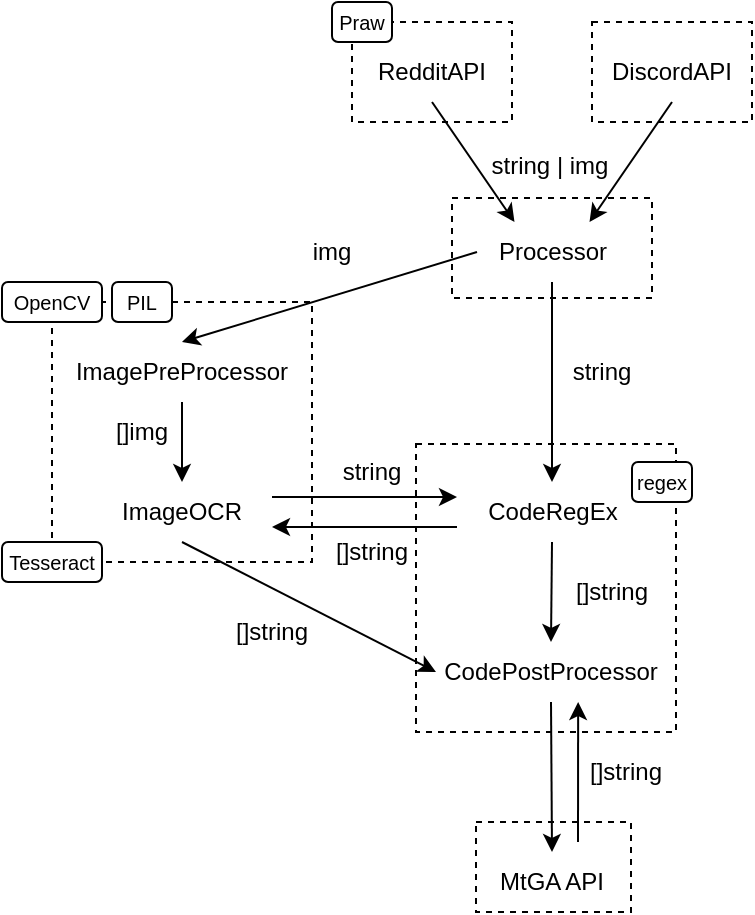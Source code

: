 <mxfile version="23.0.2" type="device">
  <diagram name="Página-1" id="r-aXSgcU5JBEbpTMIJgD">
    <mxGraphModel dx="1481" dy="468" grid="1" gridSize="10" guides="1" tooltips="1" connect="1" arrows="1" fold="1" page="1" pageScale="1" pageWidth="827" pageHeight="1169" math="0" shadow="0">
      <root>
        <mxCell id="0" />
        <mxCell id="1" parent="0" />
        <mxCell id="aUhPIjR5X9QtuwryqMT6-56" value="" style="rounded=0;whiteSpace=wrap;html=1;dashed=1;fillColor=none;" vertex="1" parent="1">
          <mxGeometry x="210" y="188" width="100" height="50" as="geometry" />
        </mxCell>
        <mxCell id="aUhPIjR5X9QtuwryqMT6-41" value="" style="rounded=0;whiteSpace=wrap;html=1;dashed=1;fillColor=none;" vertex="1" parent="1">
          <mxGeometry x="192" y="311" width="130" height="144" as="geometry" />
        </mxCell>
        <mxCell id="aUhPIjR5X9QtuwryqMT6-33" value="" style="rounded=0;whiteSpace=wrap;html=1;dashed=1;fillColor=none;" vertex="1" parent="1">
          <mxGeometry x="222" y="500" width="77.5" height="45" as="geometry" />
        </mxCell>
        <mxCell id="aUhPIjR5X9QtuwryqMT6-27" value="" style="rounded=0;whiteSpace=wrap;html=1;dashed=1;fillColor=none;" vertex="1" parent="1">
          <mxGeometry x="10" y="240" width="130" height="130" as="geometry" />
        </mxCell>
        <mxCell id="aUhPIjR5X9QtuwryqMT6-1" value="RedditAPI" style="text;html=1;strokeColor=none;fillColor=none;align=center;verticalAlign=middle;whiteSpace=wrap;rounded=0;" vertex="1" parent="1">
          <mxGeometry x="170" y="110" width="60" height="30" as="geometry" />
        </mxCell>
        <mxCell id="aUhPIjR5X9QtuwryqMT6-2" value="DiscordAPI" style="text;html=1;strokeColor=none;fillColor=none;align=center;verticalAlign=middle;whiteSpace=wrap;rounded=0;" vertex="1" parent="1">
          <mxGeometry x="290" y="110" width="60" height="30" as="geometry" />
        </mxCell>
        <mxCell id="aUhPIjR5X9QtuwryqMT6-3" value="Processor" style="text;html=1;strokeColor=none;fillColor=none;align=center;verticalAlign=middle;whiteSpace=wrap;rounded=0;" vertex="1" parent="1">
          <mxGeometry x="222.5" y="200" width="75" height="30" as="geometry" />
        </mxCell>
        <mxCell id="aUhPIjR5X9QtuwryqMT6-4" value="CodeRegEx" style="text;html=1;strokeColor=none;fillColor=none;align=center;verticalAlign=middle;whiteSpace=wrap;rounded=0;" vertex="1" parent="1">
          <mxGeometry x="212.5" y="330" width="95" height="30" as="geometry" />
        </mxCell>
        <mxCell id="aUhPIjR5X9QtuwryqMT6-6" value="ImagePreProcessor" style="text;html=1;strokeColor=none;fillColor=none;align=center;verticalAlign=middle;whiteSpace=wrap;rounded=0;" vertex="1" parent="1">
          <mxGeometry x="20" y="260" width="110" height="30" as="geometry" />
        </mxCell>
        <mxCell id="aUhPIjR5X9QtuwryqMT6-7" value="ImageOCR" style="text;html=1;strokeColor=none;fillColor=none;align=center;verticalAlign=middle;whiteSpace=wrap;rounded=0;" vertex="1" parent="1">
          <mxGeometry x="30" y="330" width="90" height="30" as="geometry" />
        </mxCell>
        <mxCell id="aUhPIjR5X9QtuwryqMT6-8" value="CodePostProcessor" style="text;html=1;strokeColor=none;fillColor=none;align=center;verticalAlign=middle;whiteSpace=wrap;rounded=0;" vertex="1" parent="1">
          <mxGeometry x="202" y="410" width="115" height="30" as="geometry" />
        </mxCell>
        <mxCell id="aUhPIjR5X9QtuwryqMT6-9" value="MtGA API" style="text;html=1;strokeColor=none;fillColor=none;align=center;verticalAlign=middle;whiteSpace=wrap;rounded=0;" vertex="1" parent="1">
          <mxGeometry x="230" y="515" width="60" height="30" as="geometry" />
        </mxCell>
        <mxCell id="aUhPIjR5X9QtuwryqMT6-10" value="" style="endArrow=classic;html=1;rounded=0;exitX=0.5;exitY=1;exitDx=0;exitDy=0;entryX=0.25;entryY=0;entryDx=0;entryDy=0;" edge="1" parent="1" source="aUhPIjR5X9QtuwryqMT6-1" target="aUhPIjR5X9QtuwryqMT6-3">
          <mxGeometry width="50" height="50" relative="1" as="geometry">
            <mxPoint x="390" y="360" as="sourcePoint" />
            <mxPoint x="245" y="180" as="targetPoint" />
          </mxGeometry>
        </mxCell>
        <mxCell id="aUhPIjR5X9QtuwryqMT6-11" value="" style="endArrow=classic;html=1;rounded=0;exitX=0.5;exitY=1;exitDx=0;exitDy=0;entryX=0.75;entryY=0;entryDx=0;entryDy=0;" edge="1" parent="1" source="aUhPIjR5X9QtuwryqMT6-2" target="aUhPIjR5X9QtuwryqMT6-3">
          <mxGeometry width="50" height="50" relative="1" as="geometry">
            <mxPoint x="190" y="160" as="sourcePoint" />
            <mxPoint x="280" y="180" as="targetPoint" />
          </mxGeometry>
        </mxCell>
        <mxCell id="aUhPIjR5X9QtuwryqMT6-12" value="" style="endArrow=classic;html=1;rounded=0;exitX=0.5;exitY=1;exitDx=0;exitDy=0;entryX=0.5;entryY=0;entryDx=0;entryDy=0;" edge="1" parent="1" source="aUhPIjR5X9QtuwryqMT6-3" target="aUhPIjR5X9QtuwryqMT6-4">
          <mxGeometry width="50" height="50" relative="1" as="geometry">
            <mxPoint x="390" y="400" as="sourcePoint" />
            <mxPoint x="440" y="350" as="targetPoint" />
          </mxGeometry>
        </mxCell>
        <mxCell id="aUhPIjR5X9QtuwryqMT6-13" value="" style="endArrow=classic;html=1;rounded=0;entryX=0.5;entryY=0;entryDx=0;entryDy=0;exitX=0.5;exitY=1;exitDx=0;exitDy=0;" edge="1" parent="1" source="aUhPIjR5X9QtuwryqMT6-4" target="aUhPIjR5X9QtuwryqMT6-8">
          <mxGeometry width="50" height="50" relative="1" as="geometry">
            <mxPoint x="260" y="360" as="sourcePoint" />
            <mxPoint x="270" y="340" as="targetPoint" />
          </mxGeometry>
        </mxCell>
        <mxCell id="aUhPIjR5X9QtuwryqMT6-14" value="" style="endArrow=classic;html=1;rounded=0;entryX=0.5;entryY=0;entryDx=0;entryDy=0;exitX=0.5;exitY=1;exitDx=0;exitDy=0;" edge="1" parent="1" source="aUhPIjR5X9QtuwryqMT6-8" target="aUhPIjR5X9QtuwryqMT6-9">
          <mxGeometry width="50" height="50" relative="1" as="geometry">
            <mxPoint x="260" y="430" as="sourcePoint" />
            <mxPoint x="270" y="410" as="targetPoint" />
          </mxGeometry>
        </mxCell>
        <mxCell id="aUhPIjR5X9QtuwryqMT6-15" value="" style="endArrow=classic;html=1;rounded=0;entryX=0.5;entryY=0;entryDx=0;entryDy=0;exitX=0;exitY=0.5;exitDx=0;exitDy=0;" edge="1" parent="1" source="aUhPIjR5X9QtuwryqMT6-3" target="aUhPIjR5X9QtuwryqMT6-6">
          <mxGeometry width="50" height="50" relative="1" as="geometry">
            <mxPoint x="270" y="440" as="sourcePoint" />
            <mxPoint x="130" y="275" as="targetPoint" />
          </mxGeometry>
        </mxCell>
        <mxCell id="aUhPIjR5X9QtuwryqMT6-16" value="[]string" style="text;html=1;strokeColor=none;fillColor=none;align=center;verticalAlign=middle;whiteSpace=wrap;rounded=0;" vertex="1" parent="1">
          <mxGeometry x="260" y="370" width="60" height="30" as="geometry" />
        </mxCell>
        <mxCell id="aUhPIjR5X9QtuwryqMT6-17" value="[]string" style="text;html=1;strokeColor=none;fillColor=none;align=center;verticalAlign=middle;whiteSpace=wrap;rounded=0;" vertex="1" parent="1">
          <mxGeometry x="272" y="460" width="50" height="30" as="geometry" />
        </mxCell>
        <mxCell id="aUhPIjR5X9QtuwryqMT6-18" value="" style="endArrow=classic;html=1;rounded=0;entryX=0.618;entryY=1;entryDx=0;entryDy=0;entryPerimeter=0;" edge="1" parent="1" target="aUhPIjR5X9QtuwryqMT6-8">
          <mxGeometry width="50" height="50" relative="1" as="geometry">
            <mxPoint x="273" y="510" as="sourcePoint" />
            <mxPoint x="293" y="450" as="targetPoint" />
          </mxGeometry>
        </mxCell>
        <mxCell id="aUhPIjR5X9QtuwryqMT6-19" value="" style="endArrow=classic;html=1;rounded=0;exitX=1;exitY=0.25;exitDx=0;exitDy=0;entryX=0;entryY=0.25;entryDx=0;entryDy=0;" edge="1" parent="1" source="aUhPIjR5X9QtuwryqMT6-7" target="aUhPIjR5X9QtuwryqMT6-4">
          <mxGeometry width="50" height="50" relative="1" as="geometry">
            <mxPoint x="390" y="390" as="sourcePoint" />
            <mxPoint x="440" y="340" as="targetPoint" />
          </mxGeometry>
        </mxCell>
        <mxCell id="aUhPIjR5X9QtuwryqMT6-20" value="" style="endArrow=classic;html=1;rounded=0;exitX=0;exitY=0.75;exitDx=0;exitDy=0;entryX=1;entryY=0.75;entryDx=0;entryDy=0;" edge="1" parent="1" source="aUhPIjR5X9QtuwryqMT6-4" target="aUhPIjR5X9QtuwryqMT6-7">
          <mxGeometry width="50" height="50" relative="1" as="geometry">
            <mxPoint x="150" y="345" as="sourcePoint" />
            <mxPoint x="100" y="390" as="targetPoint" />
          </mxGeometry>
        </mxCell>
        <mxCell id="aUhPIjR5X9QtuwryqMT6-21" value="" style="endArrow=classic;html=1;rounded=0;exitX=0.5;exitY=1;exitDx=0;exitDy=0;entryX=0.5;entryY=0;entryDx=0;entryDy=0;" edge="1" parent="1" source="aUhPIjR5X9QtuwryqMT6-6" target="aUhPIjR5X9QtuwryqMT6-7">
          <mxGeometry width="50" height="50" relative="1" as="geometry">
            <mxPoint x="350" y="384" as="sourcePoint" />
            <mxPoint x="400" y="334" as="targetPoint" />
          </mxGeometry>
        </mxCell>
        <mxCell id="aUhPIjR5X9QtuwryqMT6-23" value="string" style="text;html=1;strokeColor=none;fillColor=none;align=center;verticalAlign=middle;whiteSpace=wrap;rounded=0;" vertex="1" parent="1">
          <mxGeometry x="255" y="260" width="60" height="30" as="geometry" />
        </mxCell>
        <mxCell id="aUhPIjR5X9QtuwryqMT6-24" value="img" style="text;html=1;strokeColor=none;fillColor=none;align=center;verticalAlign=middle;whiteSpace=wrap;rounded=0;" vertex="1" parent="1">
          <mxGeometry x="120" y="200" width="60" height="30" as="geometry" />
        </mxCell>
        <mxCell id="aUhPIjR5X9QtuwryqMT6-25" value="[]img" style="text;html=1;strokeColor=none;fillColor=none;align=center;verticalAlign=middle;whiteSpace=wrap;rounded=0;" vertex="1" parent="1">
          <mxGeometry x="35" y="290" width="40" height="30" as="geometry" />
        </mxCell>
        <mxCell id="aUhPIjR5X9QtuwryqMT6-28" value="" style="rounded=0;whiteSpace=wrap;html=1;dashed=1;fillColor=none;" vertex="1" parent="1">
          <mxGeometry x="160" y="100" width="80" height="50" as="geometry" />
        </mxCell>
        <mxCell id="aUhPIjR5X9QtuwryqMT6-29" value="" style="rounded=0;whiteSpace=wrap;html=1;dashed=1;fillColor=none;" vertex="1" parent="1">
          <mxGeometry x="280" y="100" width="80" height="50" as="geometry" />
        </mxCell>
        <mxCell id="aUhPIjR5X9QtuwryqMT6-35" value="[]string" style="text;html=1;strokeColor=none;fillColor=none;align=center;verticalAlign=middle;whiteSpace=wrap;rounded=0;" vertex="1" parent="1">
          <mxGeometry x="140" y="350" width="60" height="30" as="geometry" />
        </mxCell>
        <mxCell id="aUhPIjR5X9QtuwryqMT6-36" value="string" style="text;html=1;strokeColor=none;fillColor=none;align=center;verticalAlign=middle;whiteSpace=wrap;rounded=0;" vertex="1" parent="1">
          <mxGeometry x="140" y="310" width="60" height="30" as="geometry" />
        </mxCell>
        <mxCell id="aUhPIjR5X9QtuwryqMT6-37" value="string | img" style="text;html=1;strokeColor=none;fillColor=none;align=center;verticalAlign=middle;whiteSpace=wrap;rounded=0;" vertex="1" parent="1">
          <mxGeometry x="223.5" y="157" width="70" height="30" as="geometry" />
        </mxCell>
        <mxCell id="aUhPIjR5X9QtuwryqMT6-38" value="" style="endArrow=classic;html=1;rounded=0;exitX=0.5;exitY=1;exitDx=0;exitDy=0;entryX=0;entryY=0.5;entryDx=0;entryDy=0;" edge="1" parent="1" source="aUhPIjR5X9QtuwryqMT6-7" target="aUhPIjR5X9QtuwryqMT6-8">
          <mxGeometry width="50" height="50" relative="1" as="geometry">
            <mxPoint x="270" y="360" as="sourcePoint" />
            <mxPoint x="320" y="310" as="targetPoint" />
          </mxGeometry>
        </mxCell>
        <mxCell id="aUhPIjR5X9QtuwryqMT6-39" value="[]string" style="text;html=1;strokeColor=none;fillColor=none;align=center;verticalAlign=middle;whiteSpace=wrap;rounded=0;" vertex="1" parent="1">
          <mxGeometry x="90" y="390" width="60" height="30" as="geometry" />
        </mxCell>
        <mxCell id="aUhPIjR5X9QtuwryqMT6-44" value="&lt;font style=&quot;font-size: 10px;&quot;&gt;Praw&lt;/font&gt;" style="rounded=1;whiteSpace=wrap;html=1;" vertex="1" parent="1">
          <mxGeometry x="150" y="90" width="30" height="20" as="geometry" />
        </mxCell>
        <mxCell id="aUhPIjR5X9QtuwryqMT6-45" value="&lt;font style=&quot;font-size: 10px;&quot;&gt;Tesseract&lt;/font&gt;" style="rounded=1;whiteSpace=wrap;html=1;" vertex="1" parent="1">
          <mxGeometry x="-15" y="360" width="50" height="20" as="geometry" />
        </mxCell>
        <mxCell id="aUhPIjR5X9QtuwryqMT6-46" value="&lt;font style=&quot;font-size: 10px;&quot;&gt;PIL&lt;/font&gt;" style="rounded=1;whiteSpace=wrap;html=1;" vertex="1" parent="1">
          <mxGeometry x="40" y="230" width="30" height="20" as="geometry" />
        </mxCell>
        <mxCell id="aUhPIjR5X9QtuwryqMT6-47" value="&lt;font style=&quot;font-size: 10px;&quot;&gt;OpenCV&lt;/font&gt;" style="rounded=1;whiteSpace=wrap;html=1;" vertex="1" parent="1">
          <mxGeometry x="-15" y="230" width="50" height="20" as="geometry" />
        </mxCell>
        <mxCell id="aUhPIjR5X9QtuwryqMT6-54" value="&lt;font style=&quot;font-size: 10px;&quot;&gt;regex&lt;/font&gt;" style="rounded=1;whiteSpace=wrap;html=1;" vertex="1" parent="1">
          <mxGeometry x="300" y="320" width="30" height="20" as="geometry" />
        </mxCell>
      </root>
    </mxGraphModel>
  </diagram>
</mxfile>
